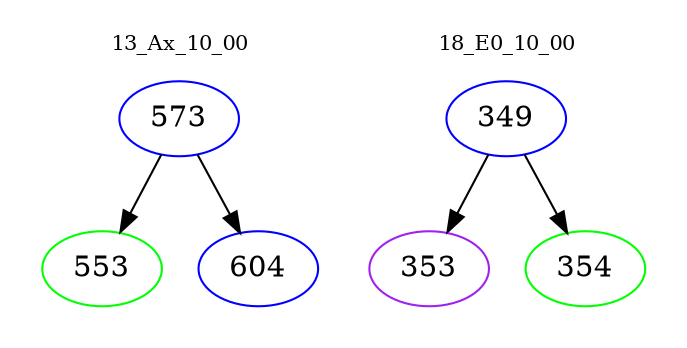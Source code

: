 digraph{
subgraph cluster_0 {
color = white
label = "13_Ax_10_00";
fontsize=10;
T0_573 [label="573", color="blue"]
T0_573 -> T0_553 [color="black"]
T0_553 [label="553", color="green"]
T0_573 -> T0_604 [color="black"]
T0_604 [label="604", color="blue"]
}
subgraph cluster_1 {
color = white
label = "18_E0_10_00";
fontsize=10;
T1_349 [label="349", color="blue"]
T1_349 -> T1_353 [color="black"]
T1_353 [label="353", color="purple"]
T1_349 -> T1_354 [color="black"]
T1_354 [label="354", color="green"]
}
}
